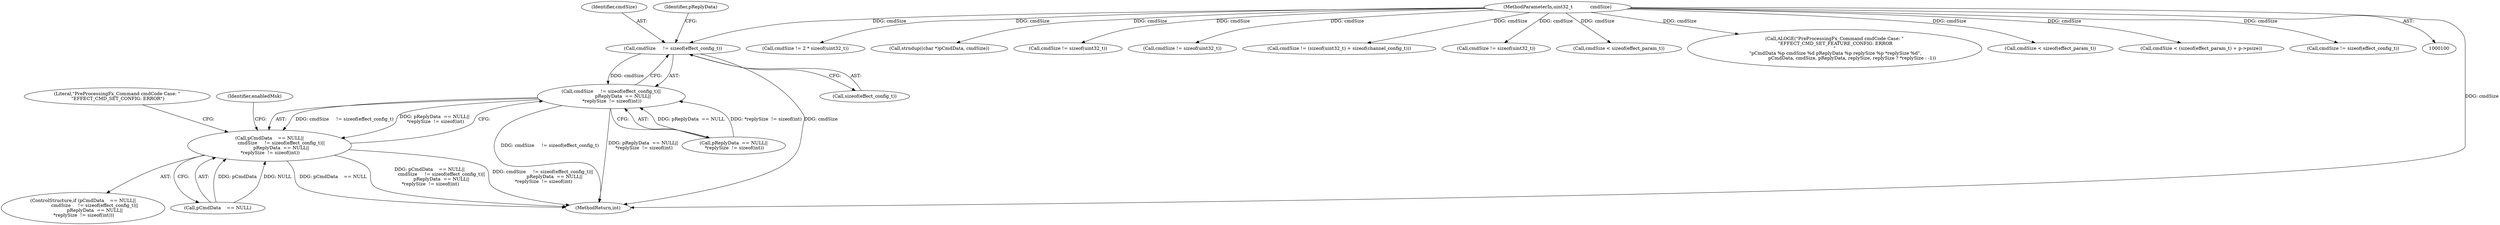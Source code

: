 digraph "0_Android_aeea52da00d210587fb3ed895de3d5f2e0264c88_9@API" {
"1000166" [label="(Call,cmdSize     != sizeof(effect_config_t))"];
"1000103" [label="(MethodParameterIn,uint32_t            cmdSize)"];
"1000165" [label="(Call,cmdSize     != sizeof(effect_config_t)||\n                pReplyData  == NULL||\n *replySize  != sizeof(int))"];
"1000161" [label="(Call,pCmdData    == NULL||\n                cmdSize     != sizeof(effect_config_t)||\n                pReplyData  == NULL||\n *replySize  != sizeof(int))"];
"1000161" [label="(Call,pCmdData    == NULL||\n                cmdSize     != sizeof(effect_config_t)||\n                pReplyData  == NULL||\n *replySize  != sizeof(int))"];
"1000879" [label="(Call,cmdSize != 2 * sizeof(uint32_t))"];
"1000170" [label="(Call,pReplyData  == NULL||\n *replySize  != sizeof(int))"];
"1000165" [label="(Call,cmdSize     != sizeof(effect_config_t)||\n                pReplyData  == NULL||\n *replySize  != sizeof(int))"];
"1000160" [label="(ControlStructure,if (pCmdData    == NULL||\n                cmdSize     != sizeof(effect_config_t)||\n                pReplyData  == NULL||\n *replySize  != sizeof(int)))"];
"1000773" [label="(Call,strndup((char *)pCmdData, cmdSize))"];
"1000655" [label="(Call,cmdSize != sizeof(uint32_t))"];
"1001057" [label="(Call,cmdSize != sizeof(uint32_t))"];
"1001161" [label="(Call,cmdSize != (sizeof(uint32_t) + sizeof(channel_config_t)))"];
"1000620" [label="(Call,cmdSize != sizeof(uint32_t))"];
"1000373" [label="(Call,cmdSize < sizeof(effect_param_t))"];
"1001318" [label="(MethodReturn,int)"];
"1000181" [label="(Literal,\"PreProcessingFx_Command cmdCode Case: \"\n \"EFFECT_CMD_SET_CONFIG: ERROR\")"];
"1001182" [label="(Call,ALOGE(\"PreProcessingFx_Command cmdCode Case: \"\n \"EFFECT_CMD_SET_FEATURE_CONFIG: ERROR\n\"\n \"pCmdData %p cmdSize %d pReplyData %p replySize %p *replySize %d\",\n                        pCmdData, cmdSize, pReplyData, replySize, replySize ? *replySize : -1))"];
"1000167" [label="(Identifier,cmdSize)"];
"1000103" [label="(MethodParameterIn,uint32_t            cmdSize)"];
"1000187" [label="(Identifier,enabledMsk)"];
"1000162" [label="(Call,pCmdData    == NULL)"];
"1000484" [label="(Call,cmdSize < sizeof(effect_param_t))"];
"1000378" [label="(Call,cmdSize < (sizeof(effect_param_t) + p->psize))"];
"1000282" [label="(Call,cmdSize != sizeof(effect_config_t))"];
"1000168" [label="(Call,sizeof(effect_config_t))"];
"1000166" [label="(Call,cmdSize     != sizeof(effect_config_t))"];
"1000172" [label="(Identifier,pReplyData)"];
"1000166" -> "1000165"  [label="AST: "];
"1000166" -> "1000168"  [label="CFG: "];
"1000167" -> "1000166"  [label="AST: "];
"1000168" -> "1000166"  [label="AST: "];
"1000172" -> "1000166"  [label="CFG: "];
"1000165" -> "1000166"  [label="CFG: "];
"1000166" -> "1001318"  [label="DDG: cmdSize"];
"1000166" -> "1000165"  [label="DDG: cmdSize"];
"1000103" -> "1000166"  [label="DDG: cmdSize"];
"1000103" -> "1000100"  [label="AST: "];
"1000103" -> "1001318"  [label="DDG: cmdSize"];
"1000103" -> "1000282"  [label="DDG: cmdSize"];
"1000103" -> "1000373"  [label="DDG: cmdSize"];
"1000103" -> "1000378"  [label="DDG: cmdSize"];
"1000103" -> "1000484"  [label="DDG: cmdSize"];
"1000103" -> "1000620"  [label="DDG: cmdSize"];
"1000103" -> "1000655"  [label="DDG: cmdSize"];
"1000103" -> "1000773"  [label="DDG: cmdSize"];
"1000103" -> "1000879"  [label="DDG: cmdSize"];
"1000103" -> "1001057"  [label="DDG: cmdSize"];
"1000103" -> "1001161"  [label="DDG: cmdSize"];
"1000103" -> "1001182"  [label="DDG: cmdSize"];
"1000165" -> "1000161"  [label="AST: "];
"1000165" -> "1000170"  [label="CFG: "];
"1000170" -> "1000165"  [label="AST: "];
"1000161" -> "1000165"  [label="CFG: "];
"1000165" -> "1001318"  [label="DDG: cmdSize     != sizeof(effect_config_t)"];
"1000165" -> "1001318"  [label="DDG: pReplyData  == NULL||\n *replySize  != sizeof(int)"];
"1000165" -> "1000161"  [label="DDG: cmdSize     != sizeof(effect_config_t)"];
"1000165" -> "1000161"  [label="DDG: pReplyData  == NULL||\n *replySize  != sizeof(int)"];
"1000170" -> "1000165"  [label="DDG: pReplyData  == NULL"];
"1000170" -> "1000165"  [label="DDG: *replySize  != sizeof(int)"];
"1000161" -> "1000160"  [label="AST: "];
"1000161" -> "1000162"  [label="CFG: "];
"1000162" -> "1000161"  [label="AST: "];
"1000181" -> "1000161"  [label="CFG: "];
"1000187" -> "1000161"  [label="CFG: "];
"1000161" -> "1001318"  [label="DDG: pCmdData    == NULL"];
"1000161" -> "1001318"  [label="DDG: pCmdData    == NULL||\n                cmdSize     != sizeof(effect_config_t)||\n                pReplyData  == NULL||\n *replySize  != sizeof(int)"];
"1000161" -> "1001318"  [label="DDG: cmdSize     != sizeof(effect_config_t)||\n                pReplyData  == NULL||\n *replySize  != sizeof(int)"];
"1000162" -> "1000161"  [label="DDG: pCmdData"];
"1000162" -> "1000161"  [label="DDG: NULL"];
}
